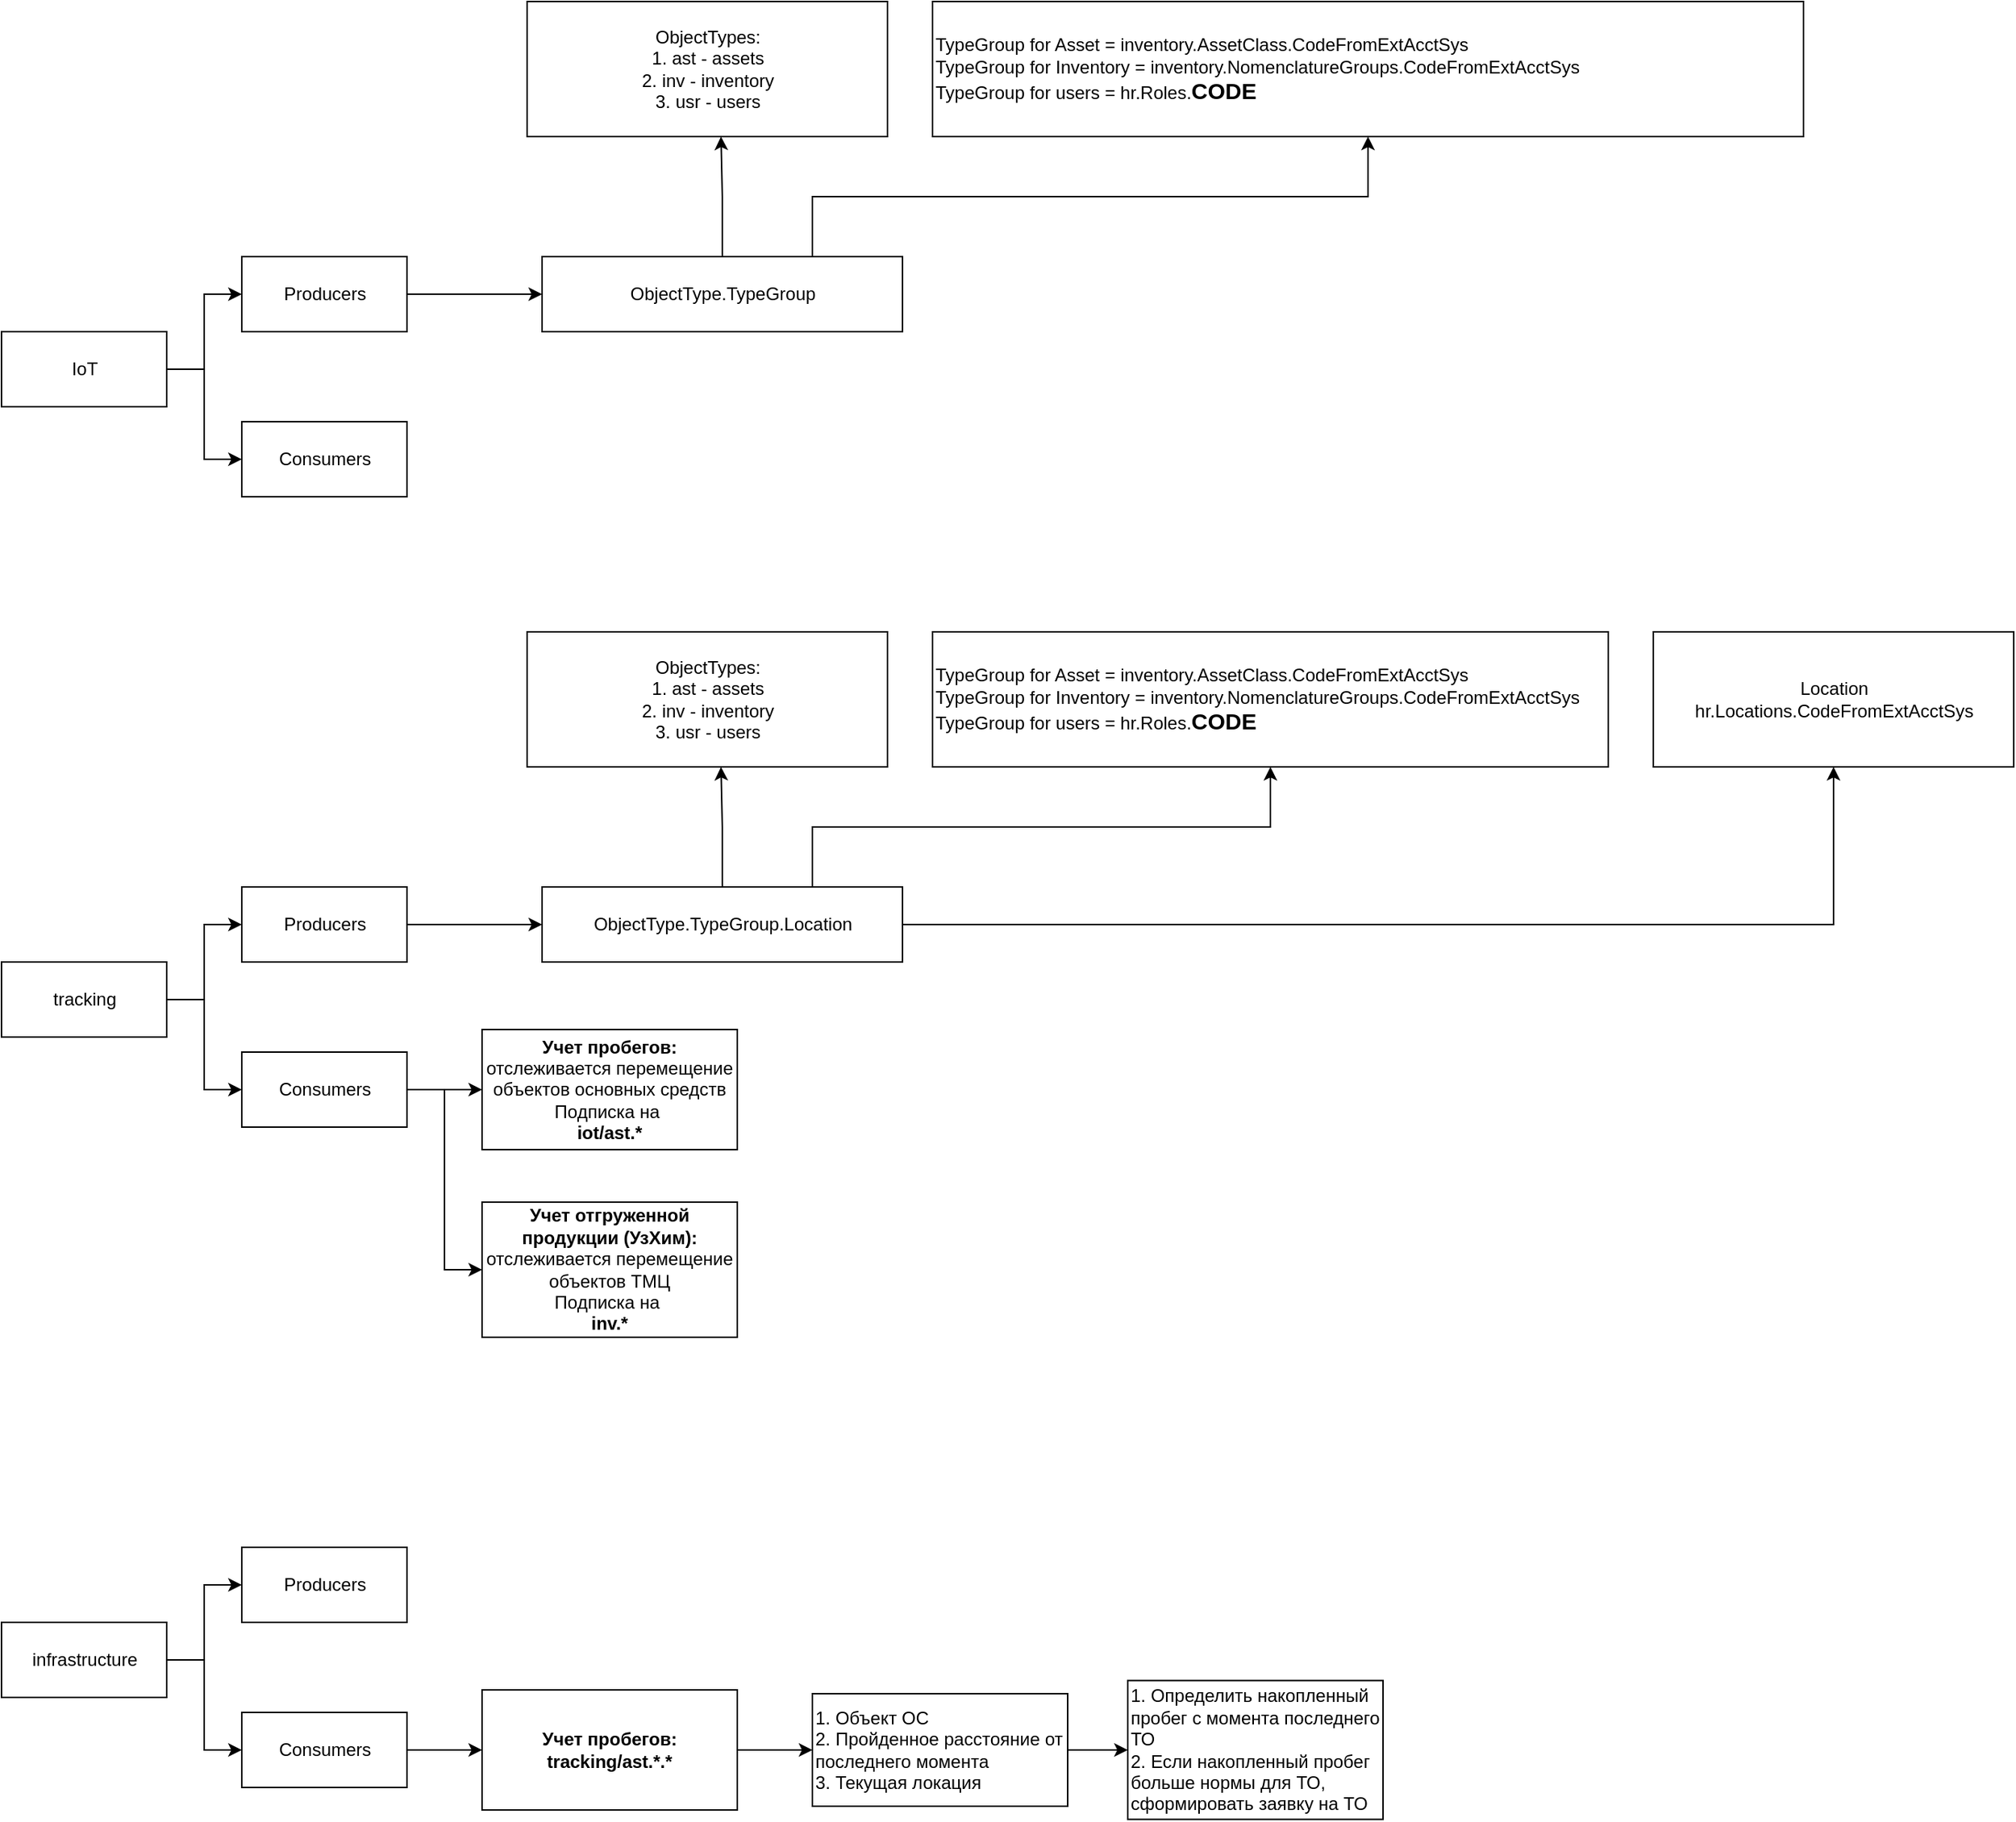 <mxfile version="20.3.0" type="device"><diagram id="o4KDEC7jFTtlFB34RmdE" name="Page-1"><mxGraphModel dx="1293" dy="1886" grid="1" gridSize="10" guides="1" tooltips="1" connect="1" arrows="1" fold="1" page="1" pageScale="1" pageWidth="850" pageHeight="1100" math="0" shadow="0"><root><mxCell id="0"/><mxCell id="1" parent="0"/><mxCell id="BzqDJZmuPQ2tR3pROr7G-8" style="edgeStyle=orthogonalEdgeStyle;rounded=0;orthogonalLoop=1;jettySize=auto;html=1;exitX=1;exitY=0.5;exitDx=0;exitDy=0;entryX=0;entryY=0.5;entryDx=0;entryDy=0;fontSize=15;" edge="1" parent="1" source="BzqDJZmuPQ2tR3pROr7G-2" target="BzqDJZmuPQ2tR3pROr7G-3"><mxGeometry relative="1" as="geometry"/></mxCell><mxCell id="BzqDJZmuPQ2tR3pROr7G-12" style="edgeStyle=orthogonalEdgeStyle;rounded=0;orthogonalLoop=1;jettySize=auto;html=1;exitX=1;exitY=0.5;exitDx=0;exitDy=0;entryX=0;entryY=0.5;entryDx=0;entryDy=0;fontSize=15;" edge="1" parent="1" source="BzqDJZmuPQ2tR3pROr7G-2" target="BzqDJZmuPQ2tR3pROr7G-4"><mxGeometry relative="1" as="geometry"/></mxCell><mxCell id="BzqDJZmuPQ2tR3pROr7G-2" value="IoT" style="html=1;" vertex="1" parent="1"><mxGeometry x="40" y="120" width="110" height="50" as="geometry"/></mxCell><mxCell id="BzqDJZmuPQ2tR3pROr7G-9" style="edgeStyle=orthogonalEdgeStyle;rounded=0;orthogonalLoop=1;jettySize=auto;html=1;exitX=1;exitY=0.5;exitDx=0;exitDy=0;entryX=0;entryY=0.5;entryDx=0;entryDy=0;fontSize=15;" edge="1" parent="1" source="BzqDJZmuPQ2tR3pROr7G-3" target="BzqDJZmuPQ2tR3pROr7G-5"><mxGeometry relative="1" as="geometry"/></mxCell><mxCell id="BzqDJZmuPQ2tR3pROr7G-3" value="Producers" style="html=1;" vertex="1" parent="1"><mxGeometry x="200" y="70" width="110" height="50" as="geometry"/></mxCell><mxCell id="BzqDJZmuPQ2tR3pROr7G-4" value="Consumers" style="html=1;" vertex="1" parent="1"><mxGeometry x="200" y="180" width="110" height="50" as="geometry"/></mxCell><mxCell id="BzqDJZmuPQ2tR3pROr7G-10" style="edgeStyle=orthogonalEdgeStyle;rounded=0;orthogonalLoop=1;jettySize=auto;html=1;exitX=0.5;exitY=0;exitDx=0;exitDy=0;entryX=0.538;entryY=1;entryDx=0;entryDy=0;entryPerimeter=0;fontSize=15;" edge="1" parent="1" source="BzqDJZmuPQ2tR3pROr7G-5" target="BzqDJZmuPQ2tR3pROr7G-6"><mxGeometry relative="1" as="geometry"/></mxCell><mxCell id="BzqDJZmuPQ2tR3pROr7G-11" style="edgeStyle=orthogonalEdgeStyle;rounded=0;orthogonalLoop=1;jettySize=auto;html=1;exitX=0.75;exitY=0;exitDx=0;exitDy=0;entryX=0.5;entryY=1;entryDx=0;entryDy=0;fontSize=15;" edge="1" parent="1" source="BzqDJZmuPQ2tR3pROr7G-5" target="BzqDJZmuPQ2tR3pROr7G-7"><mxGeometry relative="1" as="geometry"/></mxCell><mxCell id="BzqDJZmuPQ2tR3pROr7G-5" value="ObjectType.TypeGroup" style="html=1;" vertex="1" parent="1"><mxGeometry x="400" y="70" width="240" height="50" as="geometry"/></mxCell><mxCell id="BzqDJZmuPQ2tR3pROr7G-6" value="ObjectTypes:&lt;br&gt;1. ast - assets&lt;br&gt;2. inv - inventory&lt;br&gt;3. usr - users" style="html=1;" vertex="1" parent="1"><mxGeometry x="390" y="-100" width="240" height="90" as="geometry"/></mxCell><mxCell id="BzqDJZmuPQ2tR3pROr7G-7" value="TypeGroup for Asset = inventory.AssetClass.CodeFromExtAcctSys&lt;br&gt;TypeGroup for Inventory = inventory.NomenclatureGroups.CodeFromExtAcctSys&lt;br&gt;TypeGroup for users = hr.Roles.&lt;font style=&quot;font-size: 15px;&quot;&gt;&lt;b&gt;CODE&lt;/b&gt;&lt;/font&gt;" style="html=1;align=left;" vertex="1" parent="1"><mxGeometry x="660" y="-100" width="580" height="90" as="geometry"/></mxCell><mxCell id="BzqDJZmuPQ2tR3pROr7G-13" style="edgeStyle=orthogonalEdgeStyle;rounded=0;orthogonalLoop=1;jettySize=auto;html=1;exitX=1;exitY=0.5;exitDx=0;exitDy=0;entryX=0;entryY=0.5;entryDx=0;entryDy=0;fontSize=15;" edge="1" parent="1" source="BzqDJZmuPQ2tR3pROr7G-15" target="BzqDJZmuPQ2tR3pROr7G-17"><mxGeometry relative="1" as="geometry"/></mxCell><mxCell id="BzqDJZmuPQ2tR3pROr7G-14" style="edgeStyle=orthogonalEdgeStyle;rounded=0;orthogonalLoop=1;jettySize=auto;html=1;exitX=1;exitY=0.5;exitDx=0;exitDy=0;entryX=0;entryY=0.5;entryDx=0;entryDy=0;fontSize=15;" edge="1" parent="1" source="BzqDJZmuPQ2tR3pROr7G-15" target="BzqDJZmuPQ2tR3pROr7G-18"><mxGeometry relative="1" as="geometry"/></mxCell><mxCell id="BzqDJZmuPQ2tR3pROr7G-15" value="tracking" style="html=1;" vertex="1" parent="1"><mxGeometry x="40" y="540" width="110" height="50" as="geometry"/></mxCell><mxCell id="BzqDJZmuPQ2tR3pROr7G-16" style="edgeStyle=orthogonalEdgeStyle;rounded=0;orthogonalLoop=1;jettySize=auto;html=1;exitX=1;exitY=0.5;exitDx=0;exitDy=0;entryX=0;entryY=0.5;entryDx=0;entryDy=0;fontSize=15;" edge="1" parent="1" source="BzqDJZmuPQ2tR3pROr7G-17" target="BzqDJZmuPQ2tR3pROr7G-21"><mxGeometry relative="1" as="geometry"/></mxCell><mxCell id="BzqDJZmuPQ2tR3pROr7G-17" value="Producers" style="html=1;" vertex="1" parent="1"><mxGeometry x="200" y="490" width="110" height="50" as="geometry"/></mxCell><mxCell id="BzqDJZmuPQ2tR3pROr7G-27" style="edgeStyle=orthogonalEdgeStyle;rounded=0;orthogonalLoop=1;jettySize=auto;html=1;exitX=1;exitY=0.5;exitDx=0;exitDy=0;entryX=0;entryY=0.5;entryDx=0;entryDy=0;fontSize=15;" edge="1" parent="1" source="BzqDJZmuPQ2tR3pROr7G-18" target="BzqDJZmuPQ2tR3pROr7G-26"><mxGeometry relative="1" as="geometry"/></mxCell><mxCell id="BzqDJZmuPQ2tR3pROr7G-29" style="edgeStyle=orthogonalEdgeStyle;rounded=0;orthogonalLoop=1;jettySize=auto;html=1;exitX=1;exitY=0.5;exitDx=0;exitDy=0;entryX=0;entryY=0.5;entryDx=0;entryDy=0;fontSize=15;" edge="1" parent="1" source="BzqDJZmuPQ2tR3pROr7G-18" target="BzqDJZmuPQ2tR3pROr7G-28"><mxGeometry relative="1" as="geometry"/></mxCell><mxCell id="BzqDJZmuPQ2tR3pROr7G-18" value="Consumers" style="html=1;" vertex="1" parent="1"><mxGeometry x="200" y="600" width="110" height="50" as="geometry"/></mxCell><mxCell id="BzqDJZmuPQ2tR3pROr7G-19" style="edgeStyle=orthogonalEdgeStyle;rounded=0;orthogonalLoop=1;jettySize=auto;html=1;exitX=0.5;exitY=0;exitDx=0;exitDy=0;entryX=0.538;entryY=1;entryDx=0;entryDy=0;entryPerimeter=0;fontSize=15;" edge="1" parent="1" source="BzqDJZmuPQ2tR3pROr7G-21" target="BzqDJZmuPQ2tR3pROr7G-22"><mxGeometry relative="1" as="geometry"/></mxCell><mxCell id="BzqDJZmuPQ2tR3pROr7G-20" style="edgeStyle=orthogonalEdgeStyle;rounded=0;orthogonalLoop=1;jettySize=auto;html=1;exitX=0.75;exitY=0;exitDx=0;exitDy=0;entryX=0.5;entryY=1;entryDx=0;entryDy=0;fontSize=15;" edge="1" parent="1" source="BzqDJZmuPQ2tR3pROr7G-21" target="BzqDJZmuPQ2tR3pROr7G-23"><mxGeometry relative="1" as="geometry"/></mxCell><mxCell id="BzqDJZmuPQ2tR3pROr7G-30" style="edgeStyle=orthogonalEdgeStyle;rounded=0;orthogonalLoop=1;jettySize=auto;html=1;exitX=1;exitY=0.5;exitDx=0;exitDy=0;entryX=0.5;entryY=1;entryDx=0;entryDy=0;fontSize=15;" edge="1" parent="1" source="BzqDJZmuPQ2tR3pROr7G-21" target="BzqDJZmuPQ2tR3pROr7G-24"><mxGeometry relative="1" as="geometry"/></mxCell><mxCell id="BzqDJZmuPQ2tR3pROr7G-21" value="ObjectType.TypeGroup.Location" style="html=1;" vertex="1" parent="1"><mxGeometry x="400" y="490" width="240" height="50" as="geometry"/></mxCell><mxCell id="BzqDJZmuPQ2tR3pROr7G-22" value="ObjectTypes:&lt;br&gt;1. ast - assets&lt;br&gt;2. inv - inventory&lt;br&gt;3. usr - users" style="html=1;" vertex="1" parent="1"><mxGeometry x="390" y="320" width="240" height="90" as="geometry"/></mxCell><mxCell id="BzqDJZmuPQ2tR3pROr7G-23" value="TypeGroup for Asset = inventory.AssetClass.CodeFromExtAcctSys&lt;br&gt;TypeGroup for Inventory = inventory.NomenclatureGroups.CodeFromExtAcctSys&lt;br&gt;TypeGroup for users = hr.Roles.&lt;font style=&quot;font-size: 15px;&quot;&gt;&lt;b&gt;CODE&lt;/b&gt;&lt;/font&gt;" style="html=1;align=left;" vertex="1" parent="1"><mxGeometry x="660" y="320" width="450" height="90" as="geometry"/></mxCell><mxCell id="BzqDJZmuPQ2tR3pROr7G-24" value="Location&lt;br&gt;hr.Locations.CodeFromExtAcctSys" style="html=1;" vertex="1" parent="1"><mxGeometry x="1140" y="320" width="240" height="90" as="geometry"/></mxCell><mxCell id="BzqDJZmuPQ2tR3pROr7G-26" value="&lt;b&gt;Учет пробегов:&lt;br&gt;&lt;/b&gt;отслеживается перемещение объектов основных средств&lt;br&gt;Подписка на&amp;nbsp;&lt;br&gt;&lt;b&gt;iot/ast.*&lt;/b&gt;" style="html=1;whiteSpace=wrap;" vertex="1" parent="1"><mxGeometry x="360" y="585" width="170" height="80" as="geometry"/></mxCell><mxCell id="BzqDJZmuPQ2tR3pROr7G-28" value="&lt;b&gt;Учет отгруженной продукции (УзХим):&lt;br&gt;&lt;/b&gt;отслеживается перемещение объектов ТМЦ&lt;br&gt;Подписка на&amp;nbsp;&lt;br&gt;&lt;b&gt;inv.*&lt;/b&gt;" style="html=1;whiteSpace=wrap;" vertex="1" parent="1"><mxGeometry x="360" y="700" width="170" height="90" as="geometry"/></mxCell><mxCell id="BzqDJZmuPQ2tR3pROr7G-31" style="edgeStyle=orthogonalEdgeStyle;rounded=0;orthogonalLoop=1;jettySize=auto;html=1;exitX=1;exitY=0.5;exitDx=0;exitDy=0;entryX=0;entryY=0.5;entryDx=0;entryDy=0;fontSize=15;" edge="1" parent="1" source="BzqDJZmuPQ2tR3pROr7G-33" target="BzqDJZmuPQ2tR3pROr7G-35"><mxGeometry relative="1" as="geometry"/></mxCell><mxCell id="BzqDJZmuPQ2tR3pROr7G-32" style="edgeStyle=orthogonalEdgeStyle;rounded=0;orthogonalLoop=1;jettySize=auto;html=1;exitX=1;exitY=0.5;exitDx=0;exitDy=0;entryX=0;entryY=0.5;entryDx=0;entryDy=0;fontSize=15;" edge="1" parent="1" source="BzqDJZmuPQ2tR3pROr7G-33" target="BzqDJZmuPQ2tR3pROr7G-38"><mxGeometry relative="1" as="geometry"/></mxCell><mxCell id="BzqDJZmuPQ2tR3pROr7G-33" value="infrastructure" style="html=1;" vertex="1" parent="1"><mxGeometry x="40" y="980" width="110" height="50" as="geometry"/></mxCell><mxCell id="BzqDJZmuPQ2tR3pROr7G-35" value="Producers" style="html=1;" vertex="1" parent="1"><mxGeometry x="200" y="930" width="110" height="50" as="geometry"/></mxCell><mxCell id="BzqDJZmuPQ2tR3pROr7G-36" style="edgeStyle=orthogonalEdgeStyle;rounded=0;orthogonalLoop=1;jettySize=auto;html=1;exitX=1;exitY=0.5;exitDx=0;exitDy=0;entryX=0;entryY=0.5;entryDx=0;entryDy=0;fontSize=15;" edge="1" parent="1" source="BzqDJZmuPQ2tR3pROr7G-38" target="BzqDJZmuPQ2tR3pROr7G-46"><mxGeometry relative="1" as="geometry"/></mxCell><mxCell id="BzqDJZmuPQ2tR3pROr7G-38" value="Consumers" style="html=1;" vertex="1" parent="1"><mxGeometry x="200" y="1040" width="110" height="50" as="geometry"/></mxCell><mxCell id="BzqDJZmuPQ2tR3pROr7G-50" style="edgeStyle=orthogonalEdgeStyle;rounded=0;orthogonalLoop=1;jettySize=auto;html=1;exitX=1;exitY=0.5;exitDx=0;exitDy=0;entryX=0;entryY=0.5;entryDx=0;entryDy=0;fontSize=15;" edge="1" parent="1" source="BzqDJZmuPQ2tR3pROr7G-46" target="BzqDJZmuPQ2tR3pROr7G-48"><mxGeometry relative="1" as="geometry"/></mxCell><mxCell id="BzqDJZmuPQ2tR3pROr7G-46" value="&lt;b&gt;Учет пробегов:&lt;br&gt;&lt;/b&gt;&lt;b&gt;tracking/ast.*.*&lt;/b&gt;" style="html=1;whiteSpace=wrap;" vertex="1" parent="1"><mxGeometry x="360" y="1025" width="170" height="80" as="geometry"/></mxCell><mxCell id="BzqDJZmuPQ2tR3pROr7G-51" style="edgeStyle=orthogonalEdgeStyle;rounded=0;orthogonalLoop=1;jettySize=auto;html=1;exitX=1;exitY=0.5;exitDx=0;exitDy=0;entryX=0;entryY=0.5;entryDx=0;entryDy=0;fontSize=15;" edge="1" parent="1" source="BzqDJZmuPQ2tR3pROr7G-48" target="BzqDJZmuPQ2tR3pROr7G-49"><mxGeometry relative="1" as="geometry"/></mxCell><mxCell id="BzqDJZmuPQ2tR3pROr7G-48" value="1. Объект ОС&lt;br&gt;2. Пройденное расстояние от последнего момента&lt;br&gt;3. Текущая локация" style="html=1;whiteSpace=wrap;align=left;" vertex="1" parent="1"><mxGeometry x="580" y="1027.5" width="170" height="75" as="geometry"/></mxCell><mxCell id="BzqDJZmuPQ2tR3pROr7G-49" value="1. Определить накопленный пробег с момента последнего ТО&lt;br&gt;2. Если накопленный пробег больше нормы для ТО, сформировать заявку на ТО" style="html=1;whiteSpace=wrap;align=left;" vertex="1" parent="1"><mxGeometry x="790" y="1018.75" width="170" height="92.5" as="geometry"/></mxCell></root></mxGraphModel></diagram></mxfile>